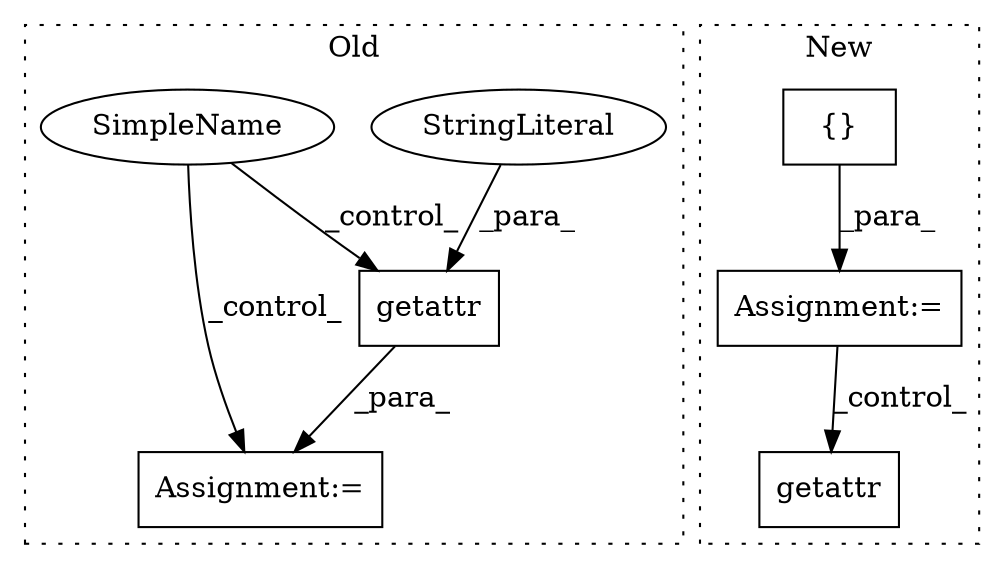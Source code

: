 digraph G {
subgraph cluster0 {
1 [label="getattr" a="32" s="4807,4846" l="8,1" shape="box"];
3 [label="Assignment:=" a="7" s="4806" l="1" shape="box"];
5 [label="StringLiteral" a="45" s="4828" l="15" shape="ellipse"];
7 [label="SimpleName" a="42" s="" l="" shape="ellipse"];
label = "Old";
style="dotted";
}
subgraph cluster1 {
2 [label="{}" a="4" s="4689,4784" l="1,1" shape="box"];
4 [label="Assignment:=" a="7" s="4676" l="1" shape="box"];
6 [label="getattr" a="32" s="4995,5017" l="8,1" shape="box"];
label = "New";
style="dotted";
}
1 -> 3 [label="_para_"];
2 -> 4 [label="_para_"];
4 -> 6 [label="_control_"];
5 -> 1 [label="_para_"];
7 -> 1 [label="_control_"];
7 -> 3 [label="_control_"];
}